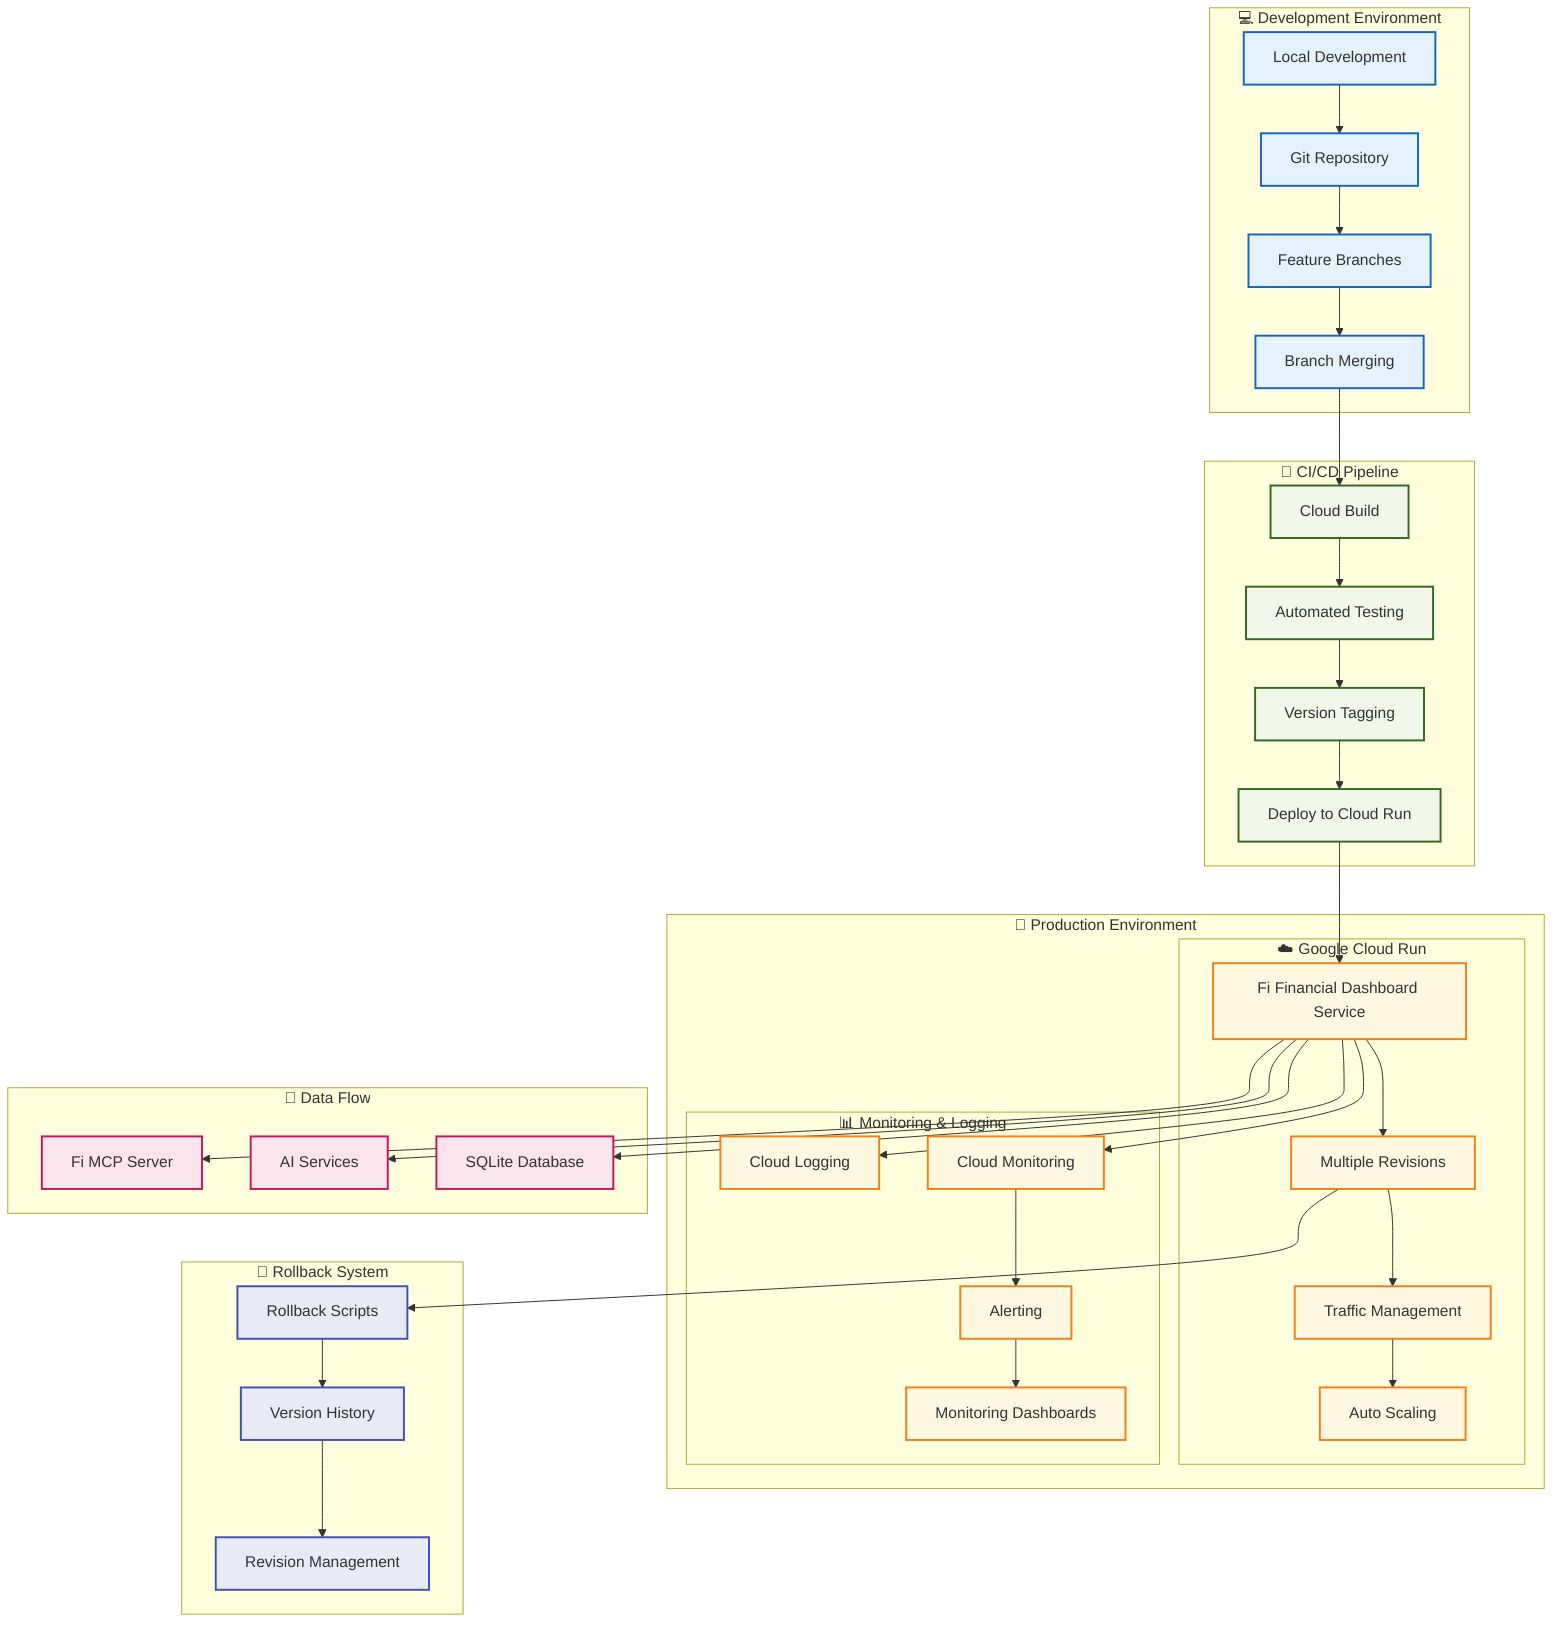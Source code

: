 graph TB
    %% Development Environment
    subgraph "💻 Development Environment"
        DEV[Local Development]
        GIT[Git Repository]
        BRANCHES[Feature Branches]
        MERGE[Branch Merging]
    end

    %% CI/CD Pipeline
    subgraph "🔄 CI/CD Pipeline"
        BUILD[Cloud Build]
        TEST[Automated Testing]
        VERSION[Version Tagging]
        DEPLOY[Deploy to Cloud Run]
    end

    %% Production Environment
    subgraph "🚀 Production Environment"
        subgraph "☁️ Google Cloud Run"
            SERVICE[Fi Financial Dashboard Service]
            REVISIONS[Multiple Revisions]
            TRAFFIC[Traffic Management]
            SCALING[Auto Scaling]
        end
        
        subgraph "📊 Monitoring & Logging"
            LOGS[Cloud Logging]
            METRICS[Cloud Monitoring]
            ALERTS[Alerting]
            DASHBOARDS[Monitoring Dashboards]
        end
    end

    %% Data Flow
    subgraph "📡 Data Flow"
        MCP_SERVER[Fi MCP Server]
        AI_SERVICES[AI Services]
        DATABASE[SQLite Database]
    end

    %% Rollback System
    subgraph "🔄 Rollback System"
        ROLLBACK[Rollback Scripts]
        VERSION_HISTORY[Version History]
        REVISION_MANAGEMENT[Revision Management]
    end

    %% Connections
    DEV --> GIT
    GIT --> BRANCHES
    BRANCHES --> MERGE
    MERGE --> BUILD
    BUILD --> TEST
    TEST --> VERSION
    VERSION --> DEPLOY
    DEPLOY --> SERVICE
    SERVICE --> REVISIONS
    REVISIONS --> TRAFFIC
    TRAFFIC --> SCALING
    
    SERVICE --> LOGS
    SERVICE --> METRICS
    METRICS --> ALERTS
    ALERTS --> DASHBOARDS
    
    SERVICE --> MCP_SERVER
    SERVICE --> AI_SERVICES
    SERVICE --> DATABASE
    
    REVISIONS --> ROLLBACK
    ROLLBACK --> VERSION_HISTORY
    VERSION_HISTORY --> REVISION_MANAGEMENT

    %% Styling
    classDef dev fill:#e3f2fd,stroke:#1565c0,stroke-width:2px
    classDef cicd fill:#f1f8e9,stroke:#33691e,stroke-width:2px
    classDef production fill:#fff8e1,stroke:#f57f17,stroke-width:2px
    classDef data fill:#fce4ec,stroke:#c2185b,stroke-width:2px
    classDef rollback fill:#e8eaf6,stroke:#3f51b5,stroke-width:2px

    class DEV,GIT,BRANCHES,MERGE dev
    class BUILD,TEST,VERSION,DEPLOY cicd
    class SERVICE,REVISIONS,TRAFFIC,SCALING,LOGS,METRICS,ALERTS,DASHBOARDS production
    class MCP_SERVER,AI_SERVICES,DATABASE data
    class ROLLBACK,VERSION_HISTORY,REVISION_MANAGEMENT rollback